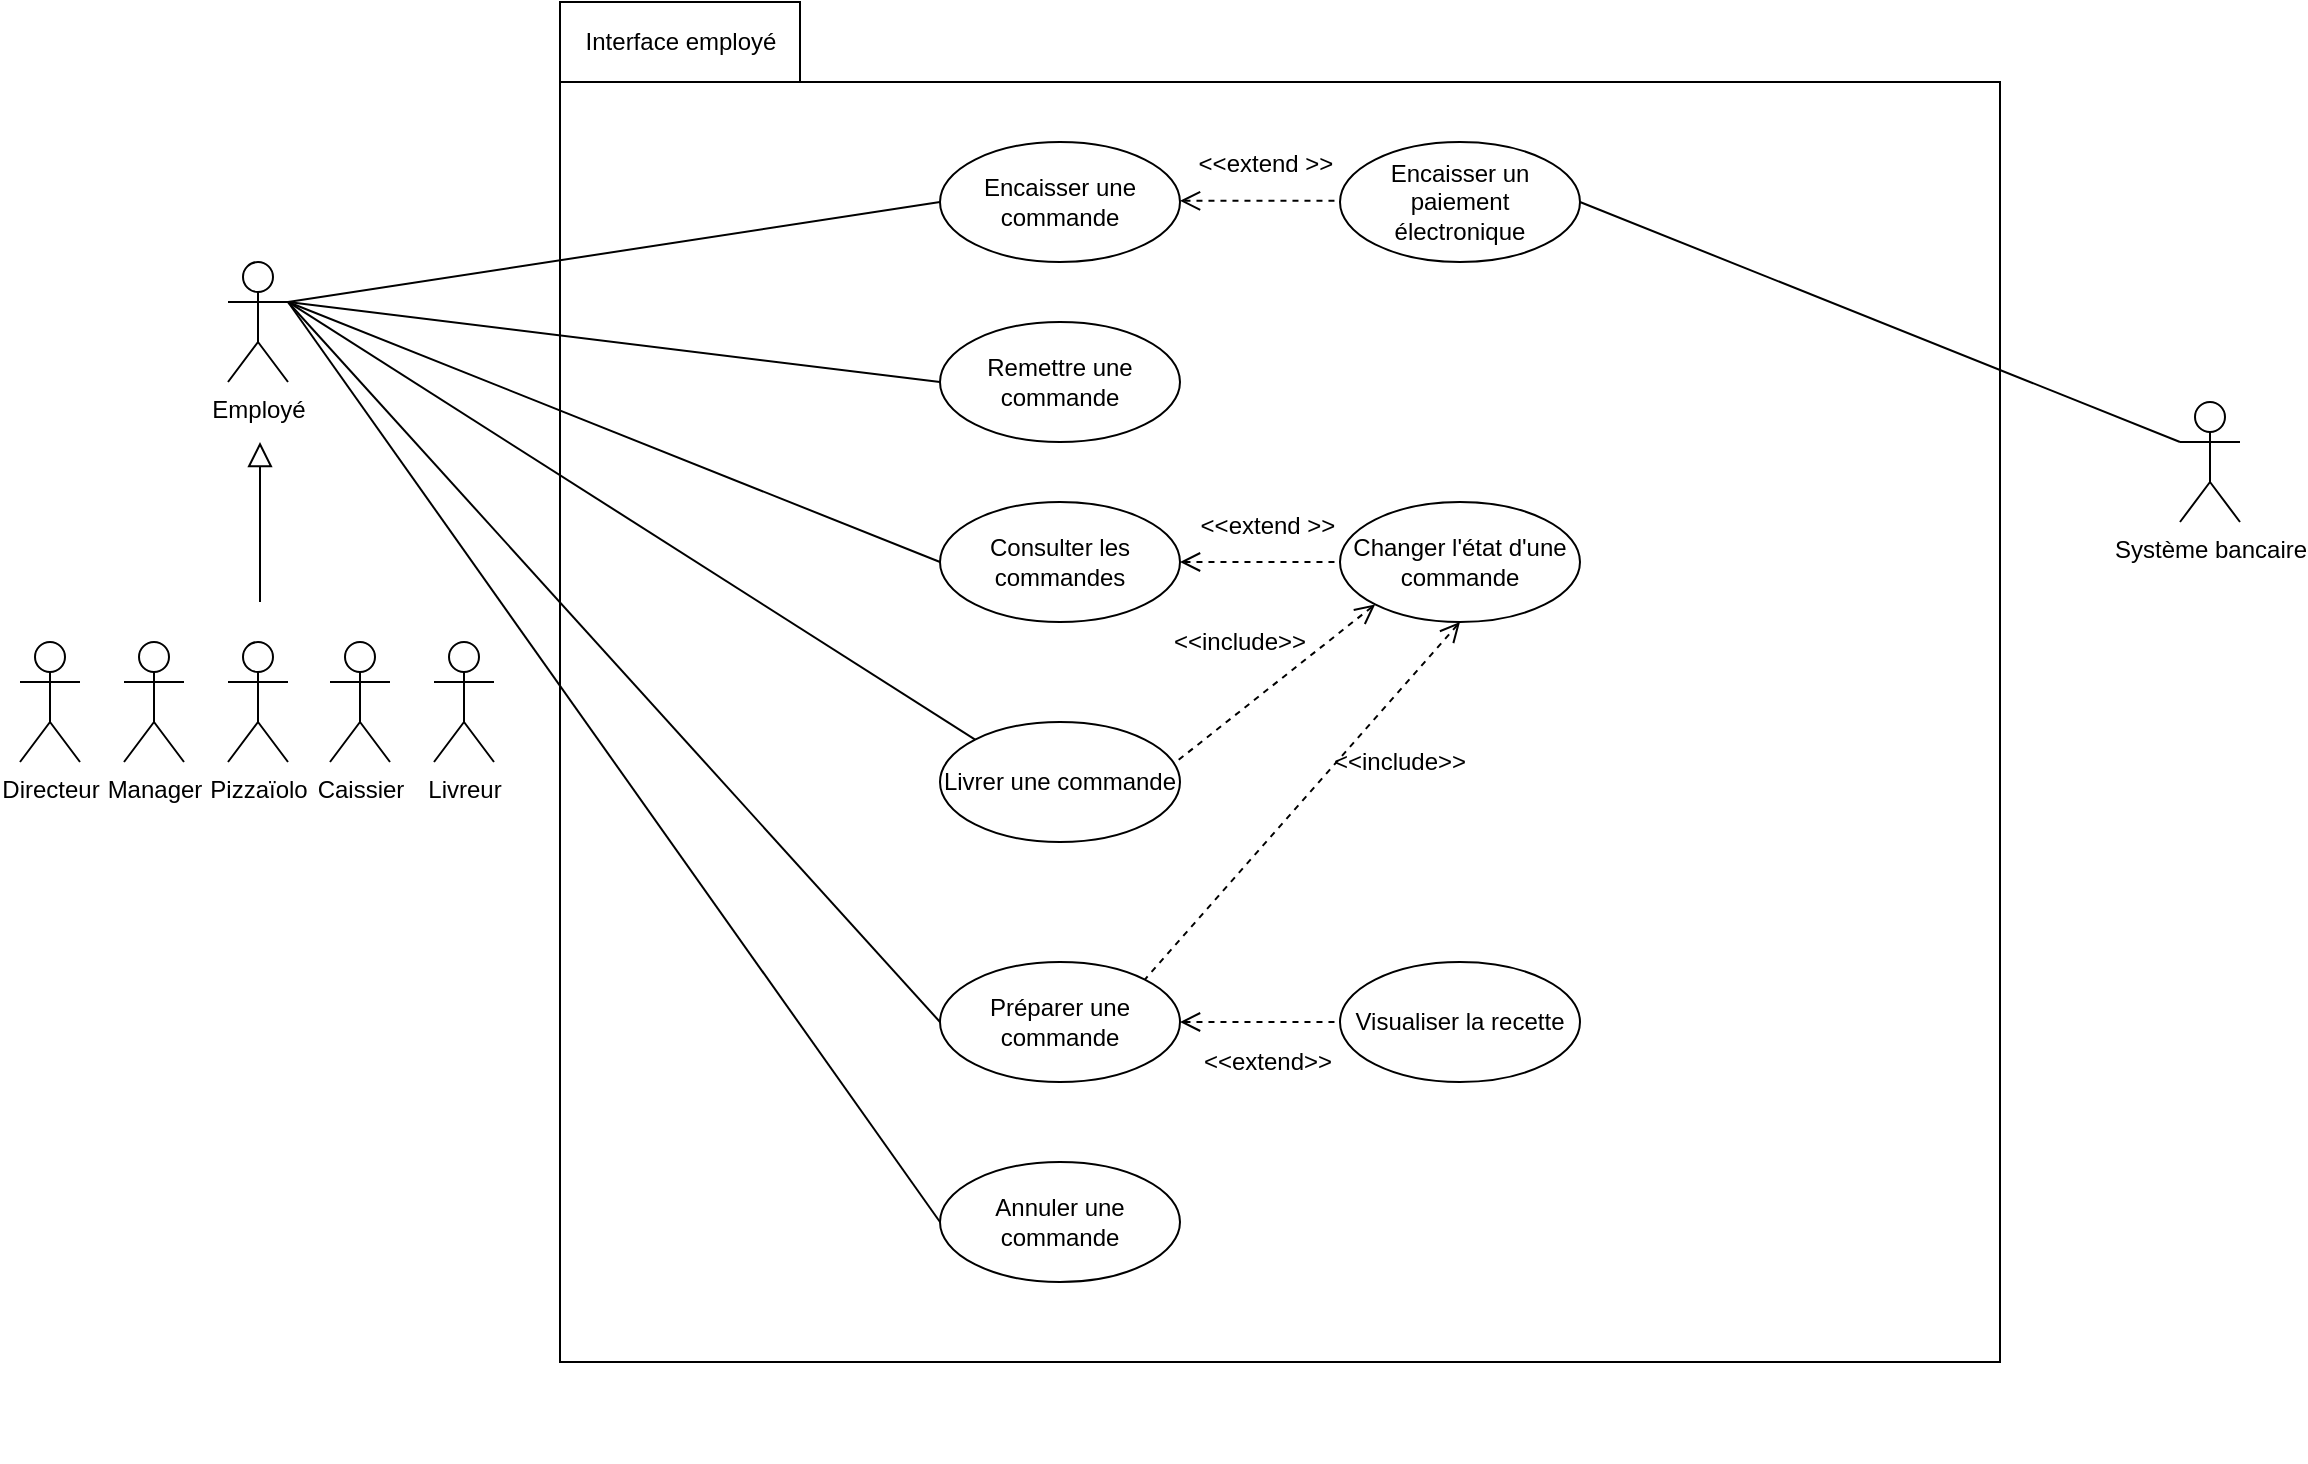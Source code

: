 <mxfile version="13.2.4" type="device"><diagram name="Page-1" id="b5b7bab2-c9e2-2cf4-8b2a-24fd1a2a6d21"><mxGraphModel dx="1086" dy="807" grid="1" gridSize="10" guides="1" tooltips="1" connect="1" arrows="1" fold="1" page="1" pageScale="1" pageWidth="1169" pageHeight="827" background="#ffffff" math="0" shadow="0"><root><mxCell id="0"/><mxCell id="1" parent="0"/><mxCell id="aoTcVSpqBoYPVpLf0kP3-1" value="" style="group" parent="1" vertex="1" connectable="0"><mxGeometry x="330" y="110" width="720" height="680" as="geometry"/></mxCell><mxCell id="aoTcVSpqBoYPVpLf0kP3-2" value="&lt;div&gt;&lt;br&gt;&lt;/div&gt;&lt;div&gt;&lt;br&gt;&lt;/div&gt;" style="shape=folder;fontStyle=1;spacingTop=10;tabWidth=120;tabHeight=40;tabPosition=left;html=1;fillColor=none;" parent="aoTcVSpqBoYPVpLf0kP3-1" vertex="1"><mxGeometry x="-40" y="-50" width="720" height="680" as="geometry"/></mxCell><mxCell id="aoTcVSpqBoYPVpLf0kP3-4" value="Préparer une commande" style="ellipse;whiteSpace=wrap;html=1;fillColor=none;" parent="aoTcVSpqBoYPVpLf0kP3-1" vertex="1"><mxGeometry x="150" y="430" width="120" height="60" as="geometry"/></mxCell><mxCell id="aoTcVSpqBoYPVpLf0kP3-5" value="Consulter les commandes" style="ellipse;whiteSpace=wrap;html=1;fillColor=none;" parent="aoTcVSpqBoYPVpLf0kP3-1" vertex="1"><mxGeometry x="150" y="200" width="120" height="60" as="geometry"/></mxCell><mxCell id="aoTcVSpqBoYPVpLf0kP3-7" value="Livrer une commande" style="ellipse;whiteSpace=wrap;html=1;fillColor=none;" parent="aoTcVSpqBoYPVpLf0kP3-1" vertex="1"><mxGeometry x="150" y="310" width="120" height="60" as="geometry"/></mxCell><mxCell id="aoTcVSpqBoYPVpLf0kP3-11" value="Encaisser une commande" style="ellipse;whiteSpace=wrap;html=1;fillColor=none;" parent="aoTcVSpqBoYPVpLf0kP3-1" vertex="1"><mxGeometry x="150" y="20" width="120" height="60" as="geometry"/></mxCell><mxCell id="mho2sfSDoJiwGHhRFxSp-3" value="Changer l'état d'une commande" style="ellipse;whiteSpace=wrap;html=1;fillColor=none;" parent="aoTcVSpqBoYPVpLf0kP3-1" vertex="1"><mxGeometry x="350" y="200" width="120" height="60" as="geometry"/></mxCell><mxCell id="mho2sfSDoJiwGHhRFxSp-4" value="" style="endArrow=none;dashed=1;html=1;entryX=0;entryY=0.5;entryDx=0;entryDy=0;exitX=1;exitY=0.5;exitDx=0;exitDy=0;startArrow=open;startFill=0;endSize=7;startSize=8;" parent="aoTcVSpqBoYPVpLf0kP3-1" source="aoTcVSpqBoYPVpLf0kP3-5" target="mho2sfSDoJiwGHhRFxSp-3" edge="1"><mxGeometry width="50" height="50" relative="1" as="geometry"><mxPoint x="350" y="460" as="sourcePoint"/><mxPoint x="400" y="410" as="targetPoint"/></mxGeometry></mxCell><mxCell id="mho2sfSDoJiwGHhRFxSp-6" value="&amp;lt;&amp;lt;extend &amp;gt;&amp;gt;" style="text;html=1;strokeColor=none;fillColor=none;align=center;verticalAlign=middle;whiteSpace=wrap;rounded=0;" parent="aoTcVSpqBoYPVpLf0kP3-1" vertex="1"><mxGeometry x="274" y="202" width="80" height="20" as="geometry"/></mxCell><mxCell id="mho2sfSDoJiwGHhRFxSp-10" value="Encaisser un paiement électronique" style="ellipse;whiteSpace=wrap;html=1;fillColor=none;" parent="aoTcVSpqBoYPVpLf0kP3-1" vertex="1"><mxGeometry x="350" y="20" width="120" height="60" as="geometry"/></mxCell><mxCell id="mho2sfSDoJiwGHhRFxSp-11" value="" style="endArrow=none;dashed=1;html=1;entryX=0;entryY=0.5;entryDx=0;entryDy=0;exitX=1;exitY=0.5;exitDx=0;exitDy=0;startArrow=open;startFill=0;endSize=7;startSize=8;" parent="aoTcVSpqBoYPVpLf0kP3-1" edge="1"><mxGeometry width="50" height="50" relative="1" as="geometry"><mxPoint x="270" y="49.41" as="sourcePoint"/><mxPoint x="350.0" y="49.41" as="targetPoint"/></mxGeometry></mxCell><mxCell id="mho2sfSDoJiwGHhRFxSp-12" value="&amp;lt;&amp;lt;extend &amp;gt;&amp;gt;" style="text;html=1;strokeColor=none;fillColor=none;align=center;verticalAlign=middle;whiteSpace=wrap;rounded=0;" parent="aoTcVSpqBoYPVpLf0kP3-1" vertex="1"><mxGeometry x="273" y="21" width="80" height="20" as="geometry"/></mxCell><mxCell id="mho2sfSDoJiwGHhRFxSp-13" value="" style="endArrow=none;dashed=1;html=1;exitX=0.5;exitY=1;exitDx=0;exitDy=0;startArrow=open;startFill=0;startSize=8;entryX=1;entryY=0;entryDx=0;entryDy=0;" parent="aoTcVSpqBoYPVpLf0kP3-1" source="mho2sfSDoJiwGHhRFxSp-3" target="aoTcVSpqBoYPVpLf0kP3-4" edge="1"><mxGeometry width="50" height="50" relative="1" as="geometry"><mxPoint x="197.156" y="396.998" as="sourcePoint"/><mxPoint x="300" y="558" as="targetPoint"/></mxGeometry></mxCell><mxCell id="mho2sfSDoJiwGHhRFxSp-14" value="" style="endArrow=none;dashed=1;html=1;entryX=0.982;entryY=0.335;entryDx=0;entryDy=0;exitX=0;exitY=1;exitDx=0;exitDy=0;startArrow=open;startFill=0;startSize=8;entryPerimeter=0;" parent="aoTcVSpqBoYPVpLf0kP3-1" source="mho2sfSDoJiwGHhRFxSp-3" target="aoTcVSpqBoYPVpLf0kP3-7" edge="1"><mxGeometry width="50" height="50" relative="1" as="geometry"><mxPoint x="537.156" y="213.002" as="sourcePoint"/><mxPoint x="432.16" y="372" as="targetPoint"/></mxGeometry></mxCell><mxCell id="mho2sfSDoJiwGHhRFxSp-16" value="&amp;lt;&amp;lt;include&amp;gt;&amp;gt;" style="text;html=1;strokeColor=none;fillColor=none;align=center;verticalAlign=middle;whiteSpace=wrap;rounded=0;" parent="aoTcVSpqBoYPVpLf0kP3-1" vertex="1"><mxGeometry x="280" y="260" width="40" height="20" as="geometry"/></mxCell><mxCell id="mho2sfSDoJiwGHhRFxSp-15" value="&amp;lt;&amp;lt;include&amp;gt;&amp;gt;" style="text;html=1;strokeColor=none;fillColor=none;align=center;verticalAlign=middle;whiteSpace=wrap;rounded=0;" parent="aoTcVSpqBoYPVpLf0kP3-1" vertex="1"><mxGeometry x="360" y="320" width="40" height="20" as="geometry"/></mxCell><mxCell id="mho2sfSDoJiwGHhRFxSp-20" value="" style="endArrow=none;dashed=1;html=1;exitX=1;exitY=0.5;exitDx=0;exitDy=0;startArrow=open;startFill=0;endFill=0;entryX=0;entryY=0.5;entryDx=0;entryDy=0;endSize=8;startSize=8;" parent="aoTcVSpqBoYPVpLf0kP3-1" source="aoTcVSpqBoYPVpLf0kP3-4" target="mho2sfSDoJiwGHhRFxSp-21" edge="1"><mxGeometry width="50" height="50" relative="1" as="geometry"><mxPoint x="690" y="513.82" as="sourcePoint"/><mxPoint x="730" y="505" as="targetPoint"/></mxGeometry></mxCell><mxCell id="mho2sfSDoJiwGHhRFxSp-21" value="Visualiser la recette" style="ellipse;whiteSpace=wrap;html=1;fillColor=none;" parent="aoTcVSpqBoYPVpLf0kP3-1" vertex="1"><mxGeometry x="350" y="430" width="120" height="60" as="geometry"/></mxCell><mxCell id="mho2sfSDoJiwGHhRFxSp-26" value="&amp;lt;&amp;lt;extend&amp;gt;&amp;gt;" style="text;html=1;strokeColor=none;fillColor=none;align=center;verticalAlign=middle;whiteSpace=wrap;rounded=0;" parent="aoTcVSpqBoYPVpLf0kP3-1" vertex="1"><mxGeometry x="294" y="470" width="40" height="20" as="geometry"/></mxCell><mxCell id="aoTcVSpqBoYPVpLf0kP3-8" value="Annuler une commande" style="ellipse;whiteSpace=wrap;html=1;fillColor=none;" parent="aoTcVSpqBoYPVpLf0kP3-1" vertex="1"><mxGeometry x="150" y="530" width="120" height="60" as="geometry"/></mxCell><mxCell id="8pxGriFloGIpfzUOfais-1" value="Remettre une commande" style="ellipse;whiteSpace=wrap;html=1;fillColor=none;" parent="aoTcVSpqBoYPVpLf0kP3-1" vertex="1"><mxGeometry x="150" y="110" width="120" height="60" as="geometry"/></mxCell><mxCell id="aoTcVSpqBoYPVpLf0kP3-19" value="Manager" style="shape=umlActor;verticalLabelPosition=bottom;labelBackgroundColor=#ffffff;verticalAlign=top;html=1;outlineConnect=0;" parent="1" vertex="1"><mxGeometry x="72" y="380" width="30" height="60" as="geometry"/></mxCell><mxCell id="aoTcVSpqBoYPVpLf0kP3-20" value="&lt;div&gt;Caissier&lt;/div&gt;" style="shape=umlActor;verticalLabelPosition=bottom;labelBackgroundColor=#ffffff;verticalAlign=top;html=1;outlineConnect=0;" parent="1" vertex="1"><mxGeometry x="175" y="380" width="30" height="60" as="geometry"/></mxCell><mxCell id="aoTcVSpqBoYPVpLf0kP3-21" value="Employé" style="shape=umlActor;verticalLabelPosition=bottom;labelBackgroundColor=#ffffff;verticalAlign=top;html=1;outlineConnect=0;" parent="1" vertex="1"><mxGeometry x="124" y="190" width="30" height="60" as="geometry"/></mxCell><mxCell id="aoTcVSpqBoYPVpLf0kP3-22" value="&lt;div&gt;Directeur&lt;/div&gt;" style="shape=umlActor;verticalLabelPosition=bottom;labelBackgroundColor=#ffffff;verticalAlign=top;html=1;outlineConnect=0;" parent="1" vertex="1"><mxGeometry x="20" y="380" width="30" height="60" as="geometry"/></mxCell><mxCell id="aoTcVSpqBoYPVpLf0kP3-23" value="&lt;div&gt;Livreur&lt;/div&gt;" style="shape=umlActor;verticalLabelPosition=bottom;labelBackgroundColor=#ffffff;verticalAlign=top;html=1;outlineConnect=0;" parent="1" vertex="1"><mxGeometry x="227" y="380" width="30" height="60" as="geometry"/></mxCell><mxCell id="aoTcVSpqBoYPVpLf0kP3-24" value="Pizzaïolo" style="shape=umlActor;verticalLabelPosition=bottom;labelBackgroundColor=#ffffff;verticalAlign=top;html=1;outlineConnect=0;" parent="1" vertex="1"><mxGeometry x="124" y="380" width="30" height="60" as="geometry"/></mxCell><mxCell id="aoTcVSpqBoYPVpLf0kP3-25" value="" style="endArrow=block;html=1;endFill=0;endSize=10;" parent="1" edge="1"><mxGeometry width="50" height="50" relative="1" as="geometry"><mxPoint x="140" y="360" as="sourcePoint"/><mxPoint x="140" y="280" as="targetPoint"/></mxGeometry></mxCell><mxCell id="aoTcVSpqBoYPVpLf0kP3-26" value="" style="endArrow=none;html=1;entryX=0;entryY=0.5;entryDx=0;entryDy=0;exitX=1;exitY=0.333;exitDx=0;exitDy=0;exitPerimeter=0;" parent="1" source="aoTcVSpqBoYPVpLf0kP3-21" target="aoTcVSpqBoYPVpLf0kP3-8" edge="1"><mxGeometry width="50" height="50" relative="1" as="geometry"><mxPoint x="550" y="410" as="sourcePoint"/><mxPoint x="600" y="360" as="targetPoint"/></mxGeometry></mxCell><mxCell id="aoTcVSpqBoYPVpLf0kP3-27" value="" style="endArrow=none;html=1;entryX=0;entryY=0.5;entryDx=0;entryDy=0;exitX=1;exitY=0.333;exitDx=0;exitDy=0;exitPerimeter=0;" parent="1" source="aoTcVSpqBoYPVpLf0kP3-21" target="aoTcVSpqBoYPVpLf0kP3-5" edge="1"><mxGeometry width="50" height="50" relative="1" as="geometry"><mxPoint x="550" y="410" as="sourcePoint"/><mxPoint x="600" y="360" as="targetPoint"/></mxGeometry></mxCell><mxCell id="aoTcVSpqBoYPVpLf0kP3-28" value="Système bancaire" style="shape=umlActor;verticalLabelPosition=bottom;labelBackgroundColor=#ffffff;verticalAlign=top;html=1;outlineConnect=0;" parent="1" vertex="1"><mxGeometry x="1100" y="260" width="30" height="60" as="geometry"/></mxCell><mxCell id="aoTcVSpqBoYPVpLf0kP3-34" value="" style="endArrow=none;html=1;exitX=0;exitY=0.333;exitDx=0;exitDy=0;exitPerimeter=0;entryX=1;entryY=0.5;entryDx=0;entryDy=0;" parent="1" source="aoTcVSpqBoYPVpLf0kP3-28" target="mho2sfSDoJiwGHhRFxSp-10" edge="1"><mxGeometry width="50" height="50" relative="1" as="geometry"><mxPoint x="550" y="400" as="sourcePoint"/><mxPoint x="941" y="250" as="targetPoint"/></mxGeometry></mxCell><mxCell id="aoTcVSpqBoYPVpLf0kP3-3" value="Interface employé" style="text;html=1;strokeColor=none;fillColor=none;align=center;verticalAlign=middle;whiteSpace=wrap;rounded=0;" parent="1" vertex="1"><mxGeometry x="297" y="70" width="107" height="20" as="geometry"/></mxCell><mxCell id="mho2sfSDoJiwGHhRFxSp-9" value="" style="endArrow=none;html=1;entryX=1;entryY=0.333;entryDx=0;entryDy=0;entryPerimeter=0;exitX=0;exitY=0.5;exitDx=0;exitDy=0;" parent="1" source="aoTcVSpqBoYPVpLf0kP3-11" target="aoTcVSpqBoYPVpLf0kP3-21" edge="1"><mxGeometry width="50" height="50" relative="1" as="geometry"><mxPoint x="560" y="380" as="sourcePoint"/><mxPoint x="610" y="330" as="targetPoint"/></mxGeometry></mxCell><mxCell id="mho2sfSDoJiwGHhRFxSp-27" value="" style="endArrow=none;html=1;entryX=1;entryY=0.333;entryDx=0;entryDy=0;entryPerimeter=0;exitX=0;exitY=0.5;exitDx=0;exitDy=0;" parent="1" source="aoTcVSpqBoYPVpLf0kP3-4" target="aoTcVSpqBoYPVpLf0kP3-21" edge="1"><mxGeometry width="50" height="50" relative="1" as="geometry"><mxPoint x="580" y="420" as="sourcePoint"/><mxPoint x="630" y="370" as="targetPoint"/></mxGeometry></mxCell><mxCell id="mho2sfSDoJiwGHhRFxSp-28" value="" style="endArrow=none;html=1;entryX=1;entryY=0.333;entryDx=0;entryDy=0;entryPerimeter=0;exitX=0;exitY=0;exitDx=0;exitDy=0;" parent="1" source="aoTcVSpqBoYPVpLf0kP3-7" target="aoTcVSpqBoYPVpLf0kP3-21" edge="1"><mxGeometry width="50" height="50" relative="1" as="geometry"><mxPoint x="580" y="420" as="sourcePoint"/><mxPoint x="630" y="370" as="targetPoint"/></mxGeometry></mxCell><mxCell id="qK2oQnS5J24oM3tCLzZR-1" value="" style="endArrow=none;html=1;exitX=1;exitY=0.333;exitDx=0;exitDy=0;exitPerimeter=0;entryX=0;entryY=0.5;entryDx=0;entryDy=0;" edge="1" parent="1" source="aoTcVSpqBoYPVpLf0kP3-21" target="8pxGriFloGIpfzUOfais-1"><mxGeometry width="50" height="50" relative="1" as="geometry"><mxPoint x="530" y="440" as="sourcePoint"/><mxPoint x="580" y="390" as="targetPoint"/></mxGeometry></mxCell></root></mxGraphModel></diagram></mxfile>